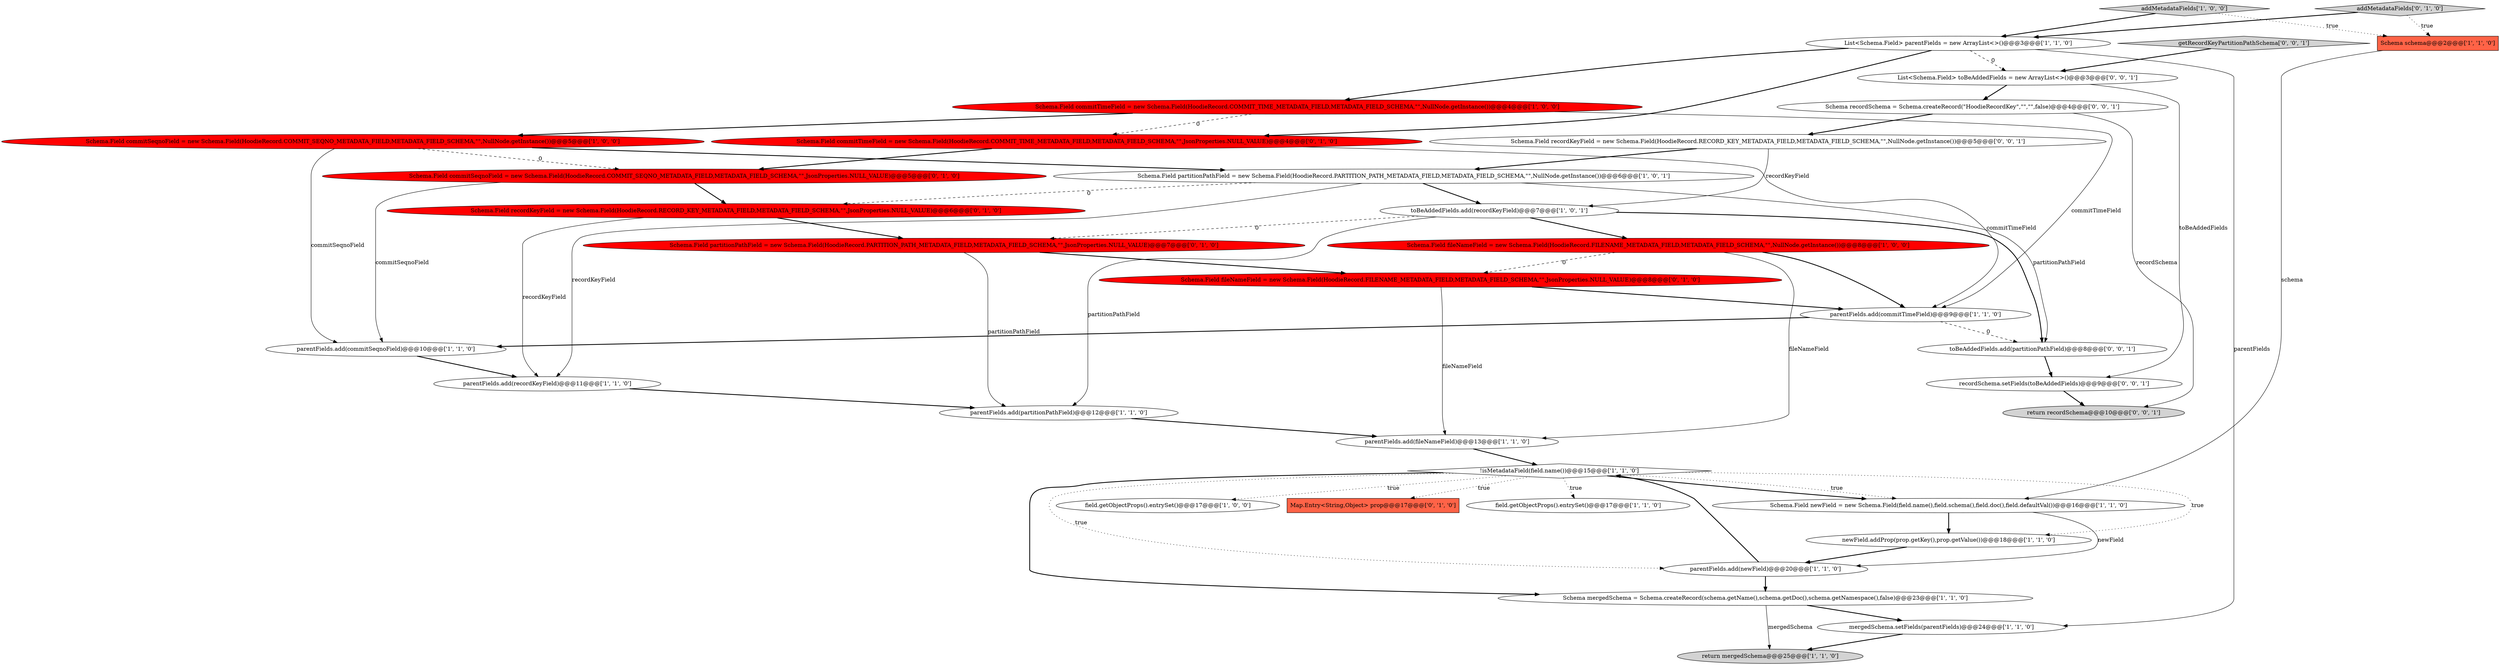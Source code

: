 digraph {
6 [style = filled, label = "mergedSchema.setFields(parentFields)@@@24@@@['1', '1', '0']", fillcolor = white, shape = ellipse image = "AAA0AAABBB1BBB"];
7 [style = filled, label = "newField.addProp(prop.getKey(),prop.getValue())@@@18@@@['1', '1', '0']", fillcolor = white, shape = ellipse image = "AAA0AAABBB1BBB"];
25 [style = filled, label = "Schema.Field commitTimeField = new Schema.Field(HoodieRecord.COMMIT_TIME_METADATA_FIELD,METADATA_FIELD_SCHEMA,\"\",JsonProperties.NULL_VALUE)@@@4@@@['0', '1', '0']", fillcolor = red, shape = ellipse image = "AAA1AAABBB2BBB"];
35 [style = filled, label = "getRecordKeyPartitionPathSchema['0', '0', '1']", fillcolor = lightgray, shape = diamond image = "AAA0AAABBB3BBB"];
28 [style = filled, label = "Schema.Field recordKeyField = new Schema.Field(HoodieRecord.RECORD_KEY_METADATA_FIELD,METADATA_FIELD_SCHEMA,\"\",JsonProperties.NULL_VALUE)@@@6@@@['0', '1', '0']", fillcolor = red, shape = ellipse image = "AAA1AAABBB2BBB"];
2 [style = filled, label = "parentFields.add(fileNameField)@@@13@@@['1', '1', '0']", fillcolor = white, shape = ellipse image = "AAA0AAABBB1BBB"];
17 [style = filled, label = "!isMetadataField(field.name())@@@15@@@['1', '1', '0']", fillcolor = white, shape = diamond image = "AAA0AAABBB1BBB"];
10 [style = filled, label = "parentFields.add(commitTimeField)@@@9@@@['1', '1', '0']", fillcolor = white, shape = ellipse image = "AAA0AAABBB1BBB"];
29 [style = filled, label = "Schema recordSchema = Schema.createRecord(\"HoodieRecordKey\",\"\",\"\",false)@@@4@@@['0', '0', '1']", fillcolor = white, shape = ellipse image = "AAA0AAABBB3BBB"];
15 [style = filled, label = "toBeAddedFields.add(recordKeyField)@@@7@@@['1', '0', '1']", fillcolor = white, shape = ellipse image = "AAA0AAABBB1BBB"];
30 [style = filled, label = "return recordSchema@@@10@@@['0', '0', '1']", fillcolor = lightgray, shape = ellipse image = "AAA0AAABBB3BBB"];
3 [style = filled, label = "field.getObjectProps().entrySet()@@@17@@@['1', '0', '0']", fillcolor = white, shape = ellipse image = "AAA0AAABBB1BBB"];
31 [style = filled, label = "Schema.Field recordKeyField = new Schema.Field(HoodieRecord.RECORD_KEY_METADATA_FIELD,METADATA_FIELD_SCHEMA,\"\",NullNode.getInstance())@@@5@@@['0', '0', '1']", fillcolor = white, shape = ellipse image = "AAA0AAABBB3BBB"];
19 [style = filled, label = "Schema mergedSchema = Schema.createRecord(schema.getName(),schema.getDoc(),schema.getNamespace(),false)@@@23@@@['1', '1', '0']", fillcolor = white, shape = ellipse image = "AAA0AAABBB1BBB"];
11 [style = filled, label = "parentFields.add(recordKeyField)@@@11@@@['1', '1', '0']", fillcolor = white, shape = ellipse image = "AAA0AAABBB1BBB"];
8 [style = filled, label = "List<Schema.Field> parentFields = new ArrayList<>()@@@3@@@['1', '1', '0']", fillcolor = white, shape = ellipse image = "AAA0AAABBB1BBB"];
24 [style = filled, label = "Schema.Field commitSeqnoField = new Schema.Field(HoodieRecord.COMMIT_SEQNO_METADATA_FIELD,METADATA_FIELD_SCHEMA,\"\",JsonProperties.NULL_VALUE)@@@5@@@['0', '1', '0']", fillcolor = red, shape = ellipse image = "AAA1AAABBB2BBB"];
13 [style = filled, label = "addMetadataFields['1', '0', '0']", fillcolor = lightgray, shape = diamond image = "AAA0AAABBB1BBB"];
22 [style = filled, label = "Map.Entry<String,Object> prop@@@17@@@['0', '1', '0']", fillcolor = tomato, shape = box image = "AAA0AAABBB2BBB"];
14 [style = filled, label = "parentFields.add(commitSeqnoField)@@@10@@@['1', '1', '0']", fillcolor = white, shape = ellipse image = "AAA0AAABBB1BBB"];
26 [style = filled, label = "Schema.Field partitionPathField = new Schema.Field(HoodieRecord.PARTITION_PATH_METADATA_FIELD,METADATA_FIELD_SCHEMA,\"\",JsonProperties.NULL_VALUE)@@@7@@@['0', '1', '0']", fillcolor = red, shape = ellipse image = "AAA1AAABBB2BBB"];
27 [style = filled, label = "Schema.Field fileNameField = new Schema.Field(HoodieRecord.FILENAME_METADATA_FIELD,METADATA_FIELD_SCHEMA,\"\",JsonProperties.NULL_VALUE)@@@8@@@['0', '1', '0']", fillcolor = red, shape = ellipse image = "AAA1AAABBB2BBB"];
18 [style = filled, label = "Schema.Field commitTimeField = new Schema.Field(HoodieRecord.COMMIT_TIME_METADATA_FIELD,METADATA_FIELD_SCHEMA,\"\",NullNode.getInstance())@@@4@@@['1', '0', '0']", fillcolor = red, shape = ellipse image = "AAA1AAABBB1BBB"];
23 [style = filled, label = "addMetadataFields['0', '1', '0']", fillcolor = lightgray, shape = diamond image = "AAA0AAABBB2BBB"];
32 [style = filled, label = "List<Schema.Field> toBeAddedFields = new ArrayList<>()@@@3@@@['0', '0', '1']", fillcolor = white, shape = ellipse image = "AAA0AAABBB3BBB"];
0 [style = filled, label = "parentFields.add(newField)@@@20@@@['1', '1', '0']", fillcolor = white, shape = ellipse image = "AAA0AAABBB1BBB"];
34 [style = filled, label = "recordSchema.setFields(toBeAddedFields)@@@9@@@['0', '0', '1']", fillcolor = white, shape = ellipse image = "AAA0AAABBB3BBB"];
9 [style = filled, label = "parentFields.add(partitionPathField)@@@12@@@['1', '1', '0']", fillcolor = white, shape = ellipse image = "AAA0AAABBB1BBB"];
5 [style = filled, label = "field.getObjectProps().entrySet()@@@17@@@['1', '1', '0']", fillcolor = white, shape = ellipse image = "AAA0AAABBB1BBB"];
12 [style = filled, label = "return mergedSchema@@@25@@@['1', '1', '0']", fillcolor = lightgray, shape = ellipse image = "AAA0AAABBB1BBB"];
1 [style = filled, label = "Schema.Field fileNameField = new Schema.Field(HoodieRecord.FILENAME_METADATA_FIELD,METADATA_FIELD_SCHEMA,\"\",NullNode.getInstance())@@@8@@@['1', '0', '0']", fillcolor = red, shape = ellipse image = "AAA1AAABBB1BBB"];
20 [style = filled, label = "Schema schema@@@2@@@['1', '1', '0']", fillcolor = tomato, shape = box image = "AAA0AAABBB1BBB"];
21 [style = filled, label = "Schema.Field newField = new Schema.Field(field.name(),field.schema(),field.doc(),field.defaultVal())@@@16@@@['1', '1', '0']", fillcolor = white, shape = ellipse image = "AAA0AAABBB1BBB"];
4 [style = filled, label = "Schema.Field commitSeqnoField = new Schema.Field(HoodieRecord.COMMIT_SEQNO_METADATA_FIELD,METADATA_FIELD_SCHEMA,\"\",NullNode.getInstance())@@@5@@@['1', '0', '0']", fillcolor = red, shape = ellipse image = "AAA1AAABBB1BBB"];
16 [style = filled, label = "Schema.Field partitionPathField = new Schema.Field(HoodieRecord.PARTITION_PATH_METADATA_FIELD,METADATA_FIELD_SCHEMA,\"\",NullNode.getInstance())@@@6@@@['1', '0', '1']", fillcolor = white, shape = ellipse image = "AAA0AAABBB1BBB"];
33 [style = filled, label = "toBeAddedFields.add(partitionPathField)@@@8@@@['0', '0', '1']", fillcolor = white, shape = ellipse image = "AAA0AAABBB3BBB"];
2->17 [style = bold, label=""];
16->15 [style = bold, label=""];
24->28 [style = bold, label=""];
17->0 [style = dotted, label="true"];
18->10 [style = solid, label="commitTimeField"];
19->12 [style = solid, label="mergedSchema"];
4->14 [style = solid, label="commitSeqnoField"];
10->14 [style = bold, label=""];
9->2 [style = bold, label=""];
8->18 [style = bold, label=""];
0->17 [style = bold, label=""];
8->6 [style = solid, label="parentFields"];
0->19 [style = bold, label=""];
31->16 [style = bold, label=""];
29->31 [style = bold, label=""];
13->20 [style = dotted, label="true"];
1->27 [style = dashed, label="0"];
8->32 [style = dashed, label="0"];
15->33 [style = bold, label=""];
35->32 [style = bold, label=""];
15->9 [style = solid, label="partitionPathField"];
28->26 [style = bold, label=""];
7->0 [style = bold, label=""];
10->33 [style = dashed, label="0"];
23->8 [style = bold, label=""];
32->34 [style = solid, label="toBeAddedFields"];
11->9 [style = bold, label=""];
19->6 [style = bold, label=""];
24->14 [style = solid, label="commitSeqnoField"];
17->19 [style = bold, label=""];
29->30 [style = solid, label="recordSchema"];
34->30 [style = bold, label=""];
17->3 [style = dotted, label="true"];
20->21 [style = solid, label="schema"];
32->29 [style = bold, label=""];
18->25 [style = dashed, label="0"];
31->15 [style = solid, label="recordKeyField"];
25->24 [style = bold, label=""];
26->27 [style = bold, label=""];
23->20 [style = dotted, label="true"];
1->2 [style = solid, label="fileNameField"];
18->4 [style = bold, label=""];
27->2 [style = solid, label="fileNameField"];
25->10 [style = solid, label="commitTimeField"];
15->1 [style = bold, label=""];
27->10 [style = bold, label=""];
28->11 [style = solid, label="recordKeyField"];
26->9 [style = solid, label="partitionPathField"];
15->26 [style = dashed, label="0"];
21->7 [style = bold, label=""];
17->22 [style = dotted, label="true"];
17->5 [style = dotted, label="true"];
17->7 [style = dotted, label="true"];
4->24 [style = dashed, label="0"];
13->8 [style = bold, label=""];
17->21 [style = dotted, label="true"];
1->10 [style = bold, label=""];
21->0 [style = solid, label="newField"];
14->11 [style = bold, label=""];
17->21 [style = bold, label=""];
8->25 [style = bold, label=""];
33->34 [style = bold, label=""];
16->28 [style = dashed, label="0"];
4->16 [style = bold, label=""];
16->11 [style = solid, label="recordKeyField"];
16->33 [style = solid, label="partitionPathField"];
6->12 [style = bold, label=""];
}

